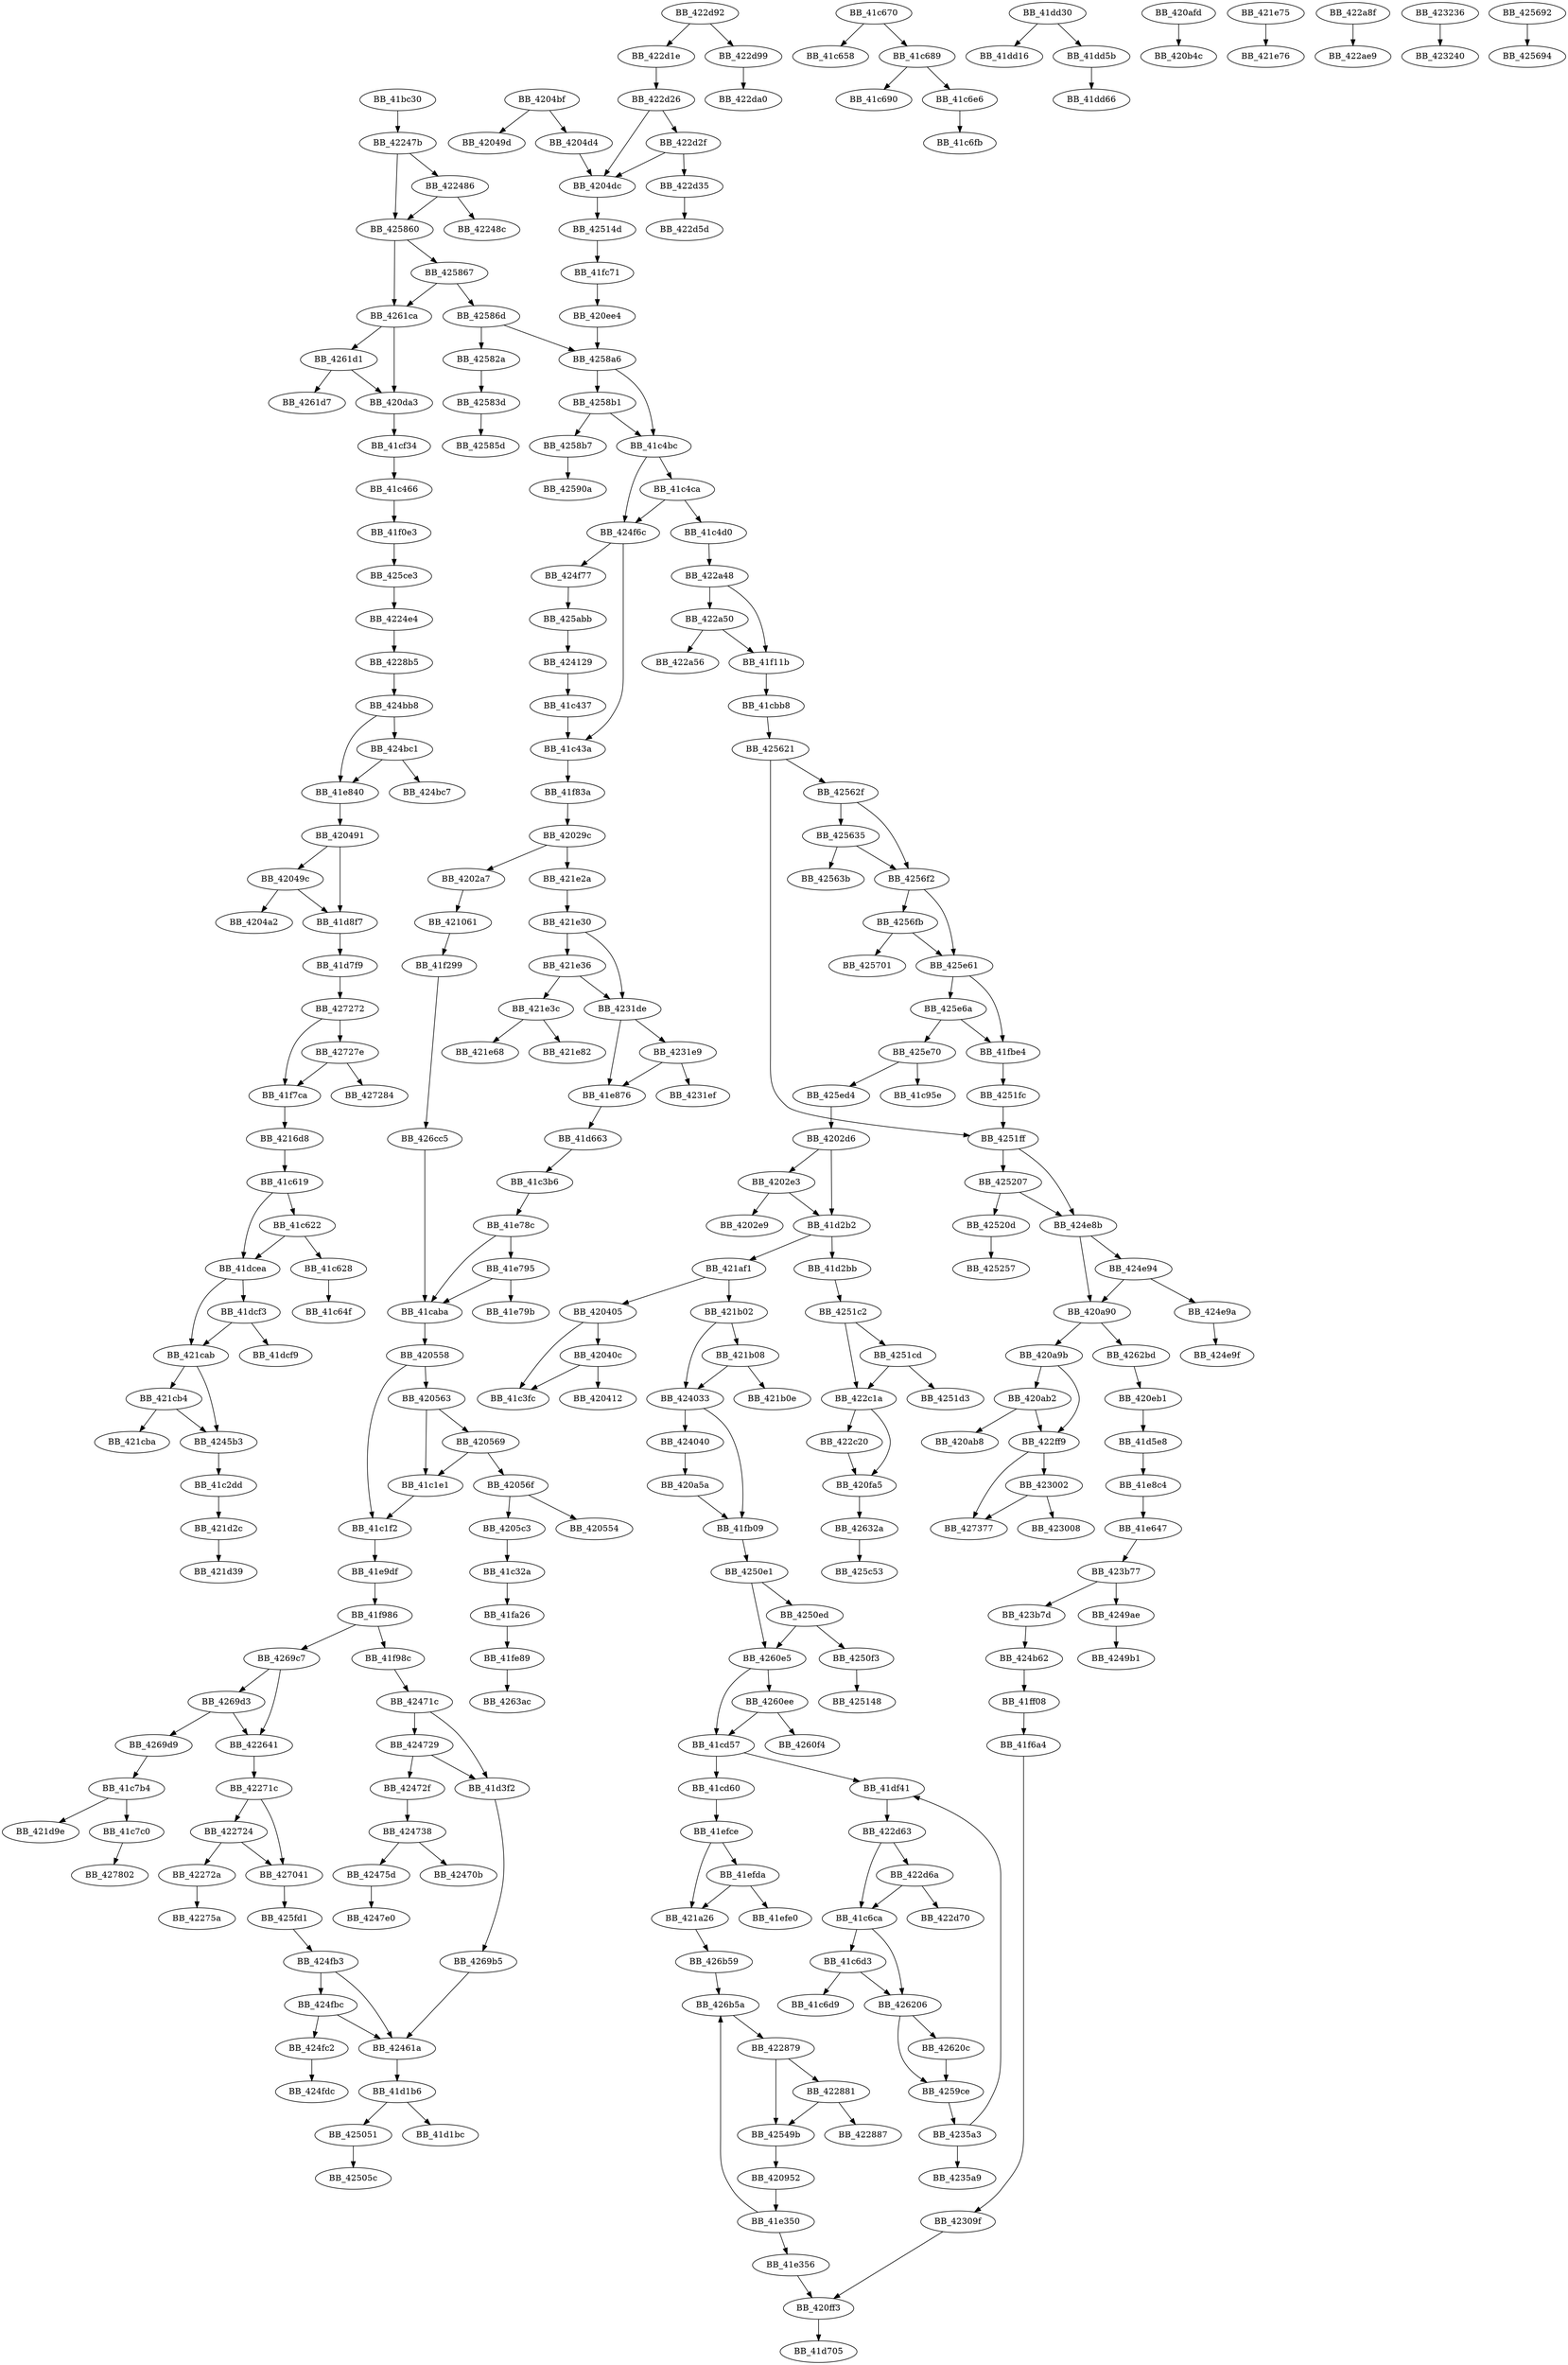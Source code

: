DiGraph sub_41BC30{
BB_41bc30->BB_42247b
BB_41c1e1->BB_41c1f2
BB_41c1f2->BB_41e9df
BB_41c2dd->BB_421d2c
BB_41c32a->BB_41fa26
BB_41c3b6->BB_41e78c
BB_41c437->BB_41c43a
BB_41c43a->BB_41f83a
BB_41c466->BB_41f0e3
BB_41c4bc->BB_41c4ca
BB_41c4bc->BB_424f6c
BB_41c4ca->BB_41c4d0
BB_41c4ca->BB_424f6c
BB_41c4d0->BB_422a48
BB_41c619->BB_41c622
BB_41c619->BB_41dcea
BB_41c622->BB_41c628
BB_41c622->BB_41dcea
BB_41c628->BB_41c64f
BB_41c670->BB_41c658
BB_41c670->BB_41c689
BB_41c689->BB_41c690
BB_41c689->BB_41c6e6
BB_41c6ca->BB_41c6d3
BB_41c6ca->BB_426206
BB_41c6d3->BB_41c6d9
BB_41c6d3->BB_426206
BB_41c6e6->BB_41c6fb
BB_41c7b4->BB_41c7c0
BB_41c7b4->BB_421d9e
BB_41c7c0->BB_427802
BB_41caba->BB_420558
BB_41cbb8->BB_425621
BB_41cd57->BB_41cd60
BB_41cd57->BB_41df41
BB_41cd60->BB_41efce
BB_41cf34->BB_41c466
BB_41d1b6->BB_41d1bc
BB_41d1b6->BB_425051
BB_41d2b2->BB_41d2bb
BB_41d2b2->BB_421af1
BB_41d2bb->BB_4251c2
BB_41d3f2->BB_4269b5
BB_41d5e8->BB_41e8c4
BB_41d663->BB_41c3b6
BB_41d7f9->BB_427272
BB_41d8f7->BB_41d7f9
BB_41dcea->BB_41dcf3
BB_41dcea->BB_421cab
BB_41dcf3->BB_41dcf9
BB_41dcf3->BB_421cab
BB_41dd30->BB_41dd16
BB_41dd30->BB_41dd5b
BB_41dd5b->BB_41dd66
BB_41df41->BB_422d63
BB_41e350->BB_41e356
BB_41e350->BB_426b5a
BB_41e356->BB_420ff3
BB_41e647->BB_423b77
BB_41e78c->BB_41caba
BB_41e78c->BB_41e795
BB_41e795->BB_41caba
BB_41e795->BB_41e79b
BB_41e840->BB_420491
BB_41e876->BB_41d663
BB_41e8c4->BB_41e647
BB_41e9df->BB_41f986
BB_41efce->BB_41efda
BB_41efce->BB_421a26
BB_41efda->BB_41efe0
BB_41efda->BB_421a26
BB_41f0e3->BB_425ce3
BB_41f11b->BB_41cbb8
BB_41f299->BB_426cc5
BB_41f6a4->BB_42309f
BB_41f7ca->BB_4216d8
BB_41f83a->BB_42029c
BB_41f986->BB_41f98c
BB_41f986->BB_4269c7
BB_41f98c->BB_42471c
BB_41fa26->BB_41fe89
BB_41fb09->BB_4250e1
BB_41fbe4->BB_4251fc
BB_41fc71->BB_420ee4
BB_41fe89->BB_4263ac
BB_41ff08->BB_41f6a4
BB_42029c->BB_4202a7
BB_42029c->BB_421e2a
BB_4202a7->BB_421061
BB_4202d6->BB_41d2b2
BB_4202d6->BB_4202e3
BB_4202e3->BB_41d2b2
BB_4202e3->BB_4202e9
BB_420405->BB_41c3fc
BB_420405->BB_42040c
BB_42040c->BB_41c3fc
BB_42040c->BB_420412
BB_420491->BB_41d8f7
BB_420491->BB_42049c
BB_42049c->BB_41d8f7
BB_42049c->BB_4204a2
BB_4204bf->BB_42049d
BB_4204bf->BB_4204d4
BB_4204d4->BB_4204dc
BB_4204dc->BB_42514d
BB_420558->BB_41c1f2
BB_420558->BB_420563
BB_420563->BB_41c1e1
BB_420563->BB_420569
BB_420569->BB_41c1e1
BB_420569->BB_42056f
BB_42056f->BB_420554
BB_42056f->BB_4205c3
BB_4205c3->BB_41c32a
BB_420952->BB_41e350
BB_420a5a->BB_41fb09
BB_420a90->BB_420a9b
BB_420a90->BB_4262bd
BB_420a9b->BB_420ab2
BB_420a9b->BB_422ff9
BB_420ab2->BB_420ab8
BB_420ab2->BB_422ff9
BB_420afd->BB_420b4c
BB_420da3->BB_41cf34
BB_420eb1->BB_41d5e8
BB_420ee4->BB_4258a6
BB_420fa5->BB_42632a
BB_420ff3->BB_41d705
BB_421061->BB_41f299
BB_4216d8->BB_41c619
BB_421a26->BB_426b59
BB_421af1->BB_420405
BB_421af1->BB_421b02
BB_421b02->BB_421b08
BB_421b02->BB_424033
BB_421b08->BB_421b0e
BB_421b08->BB_424033
BB_421cab->BB_421cb4
BB_421cab->BB_4245b3
BB_421cb4->BB_421cba
BB_421cb4->BB_4245b3
BB_421d2c->BB_421d39
BB_421e2a->BB_421e30
BB_421e30->BB_421e36
BB_421e30->BB_4231de
BB_421e36->BB_421e3c
BB_421e36->BB_4231de
BB_421e3c->BB_421e68
BB_421e3c->BB_421e82
BB_421e75->BB_421e76
BB_42247b->BB_422486
BB_42247b->BB_425860
BB_422486->BB_42248c
BB_422486->BB_425860
BB_4224e4->BB_4228b5
BB_422641->BB_42271c
BB_42271c->BB_422724
BB_42271c->BB_427041
BB_422724->BB_42272a
BB_422724->BB_427041
BB_42272a->BB_42275a
BB_422879->BB_422881
BB_422879->BB_42549b
BB_422881->BB_422887
BB_422881->BB_42549b
BB_4228b5->BB_424bb8
BB_422a48->BB_41f11b
BB_422a48->BB_422a50
BB_422a50->BB_41f11b
BB_422a50->BB_422a56
BB_422a8f->BB_422ae9
BB_422c1a->BB_420fa5
BB_422c1a->BB_422c20
BB_422c20->BB_420fa5
BB_422d1e->BB_422d26
BB_422d26->BB_4204dc
BB_422d26->BB_422d2f
BB_422d2f->BB_4204dc
BB_422d2f->BB_422d35
BB_422d35->BB_422d5d
BB_422d63->BB_41c6ca
BB_422d63->BB_422d6a
BB_422d6a->BB_41c6ca
BB_422d6a->BB_422d70
BB_422d92->BB_422d1e
BB_422d92->BB_422d99
BB_422d99->BB_422da0
BB_422ff9->BB_423002
BB_422ff9->BB_427377
BB_423002->BB_423008
BB_423002->BB_427377
BB_42309f->BB_420ff3
BB_4231de->BB_41e876
BB_4231de->BB_4231e9
BB_4231e9->BB_41e876
BB_4231e9->BB_4231ef
BB_423236->BB_423240
BB_4235a3->BB_41df41
BB_4235a3->BB_4235a9
BB_423b77->BB_423b7d
BB_423b77->BB_4249ae
BB_423b7d->BB_424b62
BB_424033->BB_41fb09
BB_424033->BB_424040
BB_424040->BB_420a5a
BB_424129->BB_41c437
BB_4245b3->BB_41c2dd
BB_42461a->BB_41d1b6
BB_42471c->BB_41d3f2
BB_42471c->BB_424729
BB_424729->BB_41d3f2
BB_424729->BB_42472f
BB_42472f->BB_424738
BB_424738->BB_42470b
BB_424738->BB_42475d
BB_42475d->BB_4247e0
BB_4249ae->BB_4249b1
BB_424b62->BB_41ff08
BB_424bb8->BB_41e840
BB_424bb8->BB_424bc1
BB_424bc1->BB_41e840
BB_424bc1->BB_424bc7
BB_424e8b->BB_420a90
BB_424e8b->BB_424e94
BB_424e94->BB_420a90
BB_424e94->BB_424e9a
BB_424e9a->BB_424e9f
BB_424f6c->BB_41c43a
BB_424f6c->BB_424f77
BB_424f77->BB_425abb
BB_424fb3->BB_42461a
BB_424fb3->BB_424fbc
BB_424fbc->BB_42461a
BB_424fbc->BB_424fc2
BB_424fc2->BB_424fdc
BB_425051->BB_42505c
BB_4250e1->BB_4250ed
BB_4250e1->BB_4260e5
BB_4250ed->BB_4250f3
BB_4250ed->BB_4260e5
BB_4250f3->BB_425148
BB_42514d->BB_41fc71
BB_4251c2->BB_422c1a
BB_4251c2->BB_4251cd
BB_4251cd->BB_422c1a
BB_4251cd->BB_4251d3
BB_4251fc->BB_4251ff
BB_4251ff->BB_424e8b
BB_4251ff->BB_425207
BB_425207->BB_424e8b
BB_425207->BB_42520d
BB_42520d->BB_425257
BB_42549b->BB_420952
BB_425621->BB_4251ff
BB_425621->BB_42562f
BB_42562f->BB_425635
BB_42562f->BB_4256f2
BB_425635->BB_42563b
BB_425635->BB_4256f2
BB_425692->BB_425694
BB_4256f2->BB_4256fb
BB_4256f2->BB_425e61
BB_4256fb->BB_425701
BB_4256fb->BB_425e61
BB_42582a->BB_42583d
BB_42583d->BB_42585d
BB_425860->BB_425867
BB_425860->BB_4261ca
BB_425867->BB_42586d
BB_425867->BB_4261ca
BB_42586d->BB_42582a
BB_42586d->BB_4258a6
BB_4258a6->BB_41c4bc
BB_4258a6->BB_4258b1
BB_4258b1->BB_41c4bc
BB_4258b1->BB_4258b7
BB_4258b7->BB_42590a
BB_4259ce->BB_4235a3
BB_425abb->BB_424129
BB_425ce3->BB_4224e4
BB_425e61->BB_41fbe4
BB_425e61->BB_425e6a
BB_425e6a->BB_41fbe4
BB_425e6a->BB_425e70
BB_425e70->BB_41c95e
BB_425e70->BB_425ed4
BB_425ed4->BB_4202d6
BB_425fd1->BB_424fb3
BB_4260e5->BB_41cd57
BB_4260e5->BB_4260ee
BB_4260ee->BB_41cd57
BB_4260ee->BB_4260f4
BB_4261ca->BB_420da3
BB_4261ca->BB_4261d1
BB_4261d1->BB_420da3
BB_4261d1->BB_4261d7
BB_426206->BB_4259ce
BB_426206->BB_42620c
BB_42620c->BB_4259ce
BB_4262bd->BB_420eb1
BB_42632a->BB_425c53
BB_4269b5->BB_42461a
BB_4269c7->BB_422641
BB_4269c7->BB_4269d3
BB_4269d3->BB_422641
BB_4269d3->BB_4269d9
BB_4269d9->BB_41c7b4
BB_426b59->BB_426b5a
BB_426b5a->BB_422879
BB_426cc5->BB_41caba
BB_427041->BB_425fd1
BB_427272->BB_41f7ca
BB_427272->BB_42727e
BB_42727e->BB_41f7ca
BB_42727e->BB_427284
}
